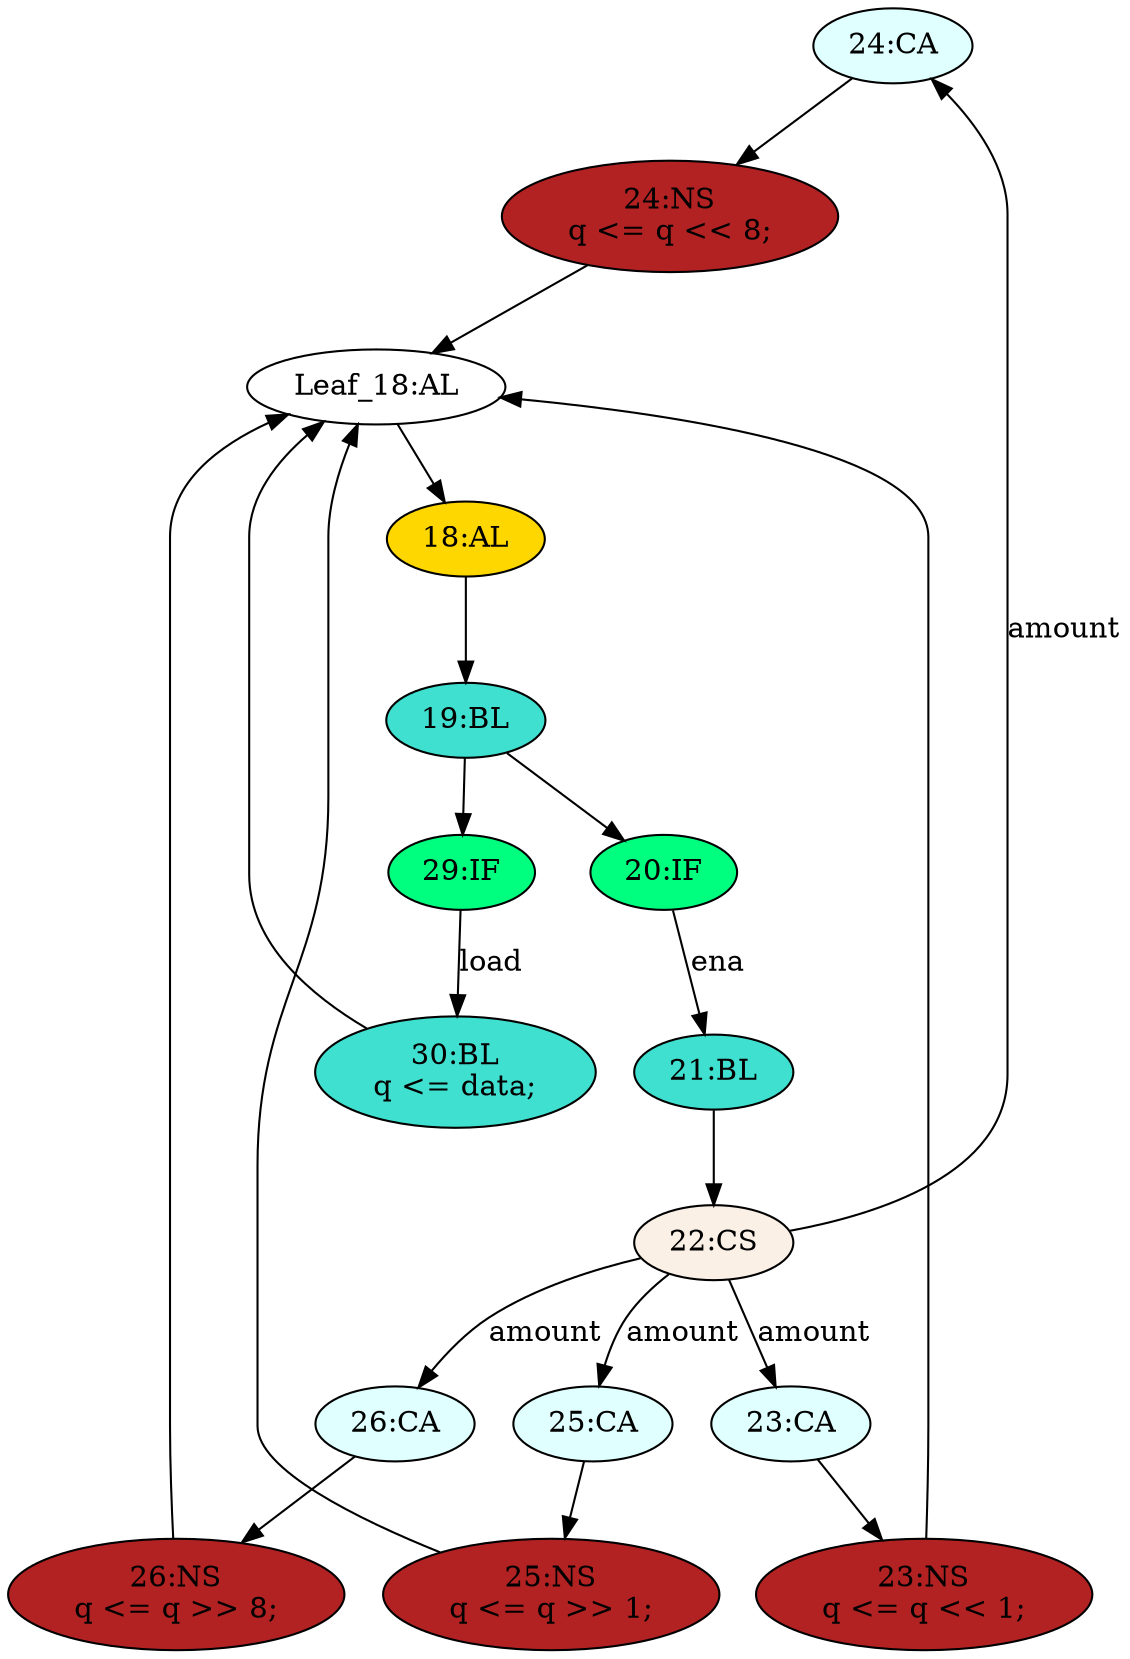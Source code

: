 strict digraph "compose( ,  )" {
	node [label="\N"];
	"24:CA"	[ast="<pyverilog.vparser.ast.Case object at 0x7fe3f92b1450>",
		fillcolor=lightcyan,
		label="24:CA",
		statements="[]",
		style=filled,
		typ=Case];
	"24:NS"	[ast="<pyverilog.vparser.ast.NonblockingSubstitution object at 0x7fe3f92bd610>",
		fillcolor=firebrick,
		label="24:NS
q <= q << 8;",
		statements="[<pyverilog.vparser.ast.NonblockingSubstitution object at 0x7fe3f92bd610>]",
		style=filled,
		typ=NonblockingSubstitution];
	"24:CA" -> "24:NS"	[cond="[]",
		lineno=None];
	"21:BL"	[ast="<pyverilog.vparser.ast.Block object at 0x7fe3f92a3110>",
		fillcolor=turquoise,
		label="21:BL",
		statements="[]",
		style=filled,
		typ=Block];
	"22:CS"	[ast="<pyverilog.vparser.ast.CaseStatement object at 0x7fe3f92a6950>",
		fillcolor=linen,
		label="22:CS",
		statements="[]",
		style=filled,
		typ=CaseStatement];
	"21:BL" -> "22:CS"	[cond="[]",
		lineno=None];
	"23:NS"	[ast="<pyverilog.vparser.ast.NonblockingSubstitution object at 0x7fe3f924e4d0>",
		fillcolor=firebrick,
		label="23:NS
q <= q << 1;",
		statements="[<pyverilog.vparser.ast.NonblockingSubstitution object at 0x7fe3f924e4d0>]",
		style=filled,
		typ=NonblockingSubstitution];
	"Leaf_18:AL"	[def_var="['q']",
		label="Leaf_18:AL"];
	"23:NS" -> "Leaf_18:AL"	[cond="[]",
		lineno=None];
	"29:IF"	[ast="<pyverilog.vparser.ast.IfStatement object at 0x7fe3f93dee10>",
		fillcolor=springgreen,
		label="29:IF",
		statements="[]",
		style=filled,
		typ=IfStatement];
	"30:BL"	[ast="<pyverilog.vparser.ast.Block object at 0x7fe3f93207d0>",
		fillcolor=turquoise,
		label="30:BL
q <= data;",
		statements="[<pyverilog.vparser.ast.NonblockingSubstitution object at 0x7fe3f9320450>]",
		style=filled,
		typ=Block];
	"29:IF" -> "30:BL"	[cond="['load']",
		label=load,
		lineno=29];
	"26:NS"	[ast="<pyverilog.vparser.ast.NonblockingSubstitution object at 0x7fe3f96c1610>",
		fillcolor=firebrick,
		label="26:NS
q <= q >> 8;",
		statements="[<pyverilog.vparser.ast.NonblockingSubstitution object at 0x7fe3f96c1610>]",
		style=filled,
		typ=NonblockingSubstitution];
	"26:NS" -> "Leaf_18:AL"	[cond="[]",
		lineno=None];
	"19:BL"	[ast="<pyverilog.vparser.ast.Block object at 0x7fe3fab3f450>",
		fillcolor=turquoise,
		label="19:BL",
		statements="[]",
		style=filled,
		typ=Block];
	"19:BL" -> "29:IF"	[cond="[]",
		lineno=None];
	"20:IF"	[ast="<pyverilog.vparser.ast.IfStatement object at 0x7fe3fd1c5d10>",
		fillcolor=springgreen,
		label="20:IF",
		statements="[]",
		style=filled,
		typ=IfStatement];
	"19:BL" -> "20:IF"	[cond="[]",
		lineno=None];
	"18:AL"	[ast="<pyverilog.vparser.ast.Always object at 0x7fe3f92b71d0>",
		clk_sens=True,
		fillcolor=gold,
		label="18:AL",
		sens="['clk']",
		statements="[]",
		style=filled,
		typ=Always,
		use_var="['load', 'q', 'amount', 'data', 'ena']"];
	"Leaf_18:AL" -> "18:AL";
	"20:IF" -> "21:BL"	[cond="['ena']",
		label=ena,
		lineno=20];
	"25:NS"	[ast="<pyverilog.vparser.ast.NonblockingSubstitution object at 0x7fe3f92a6ad0>",
		fillcolor=firebrick,
		label="25:NS
q <= q >> 1;",
		statements="[<pyverilog.vparser.ast.NonblockingSubstitution object at 0x7fe3f92a6ad0>]",
		style=filled,
		typ=NonblockingSubstitution];
	"25:NS" -> "Leaf_18:AL"	[cond="[]",
		lineno=None];
	"30:BL" -> "Leaf_18:AL"	[cond="[]",
		lineno=None];
	"22:CS" -> "24:CA"	[cond="['amount']",
		label=amount,
		lineno=22];
	"26:CA"	[ast="<pyverilog.vparser.ast.Case object at 0x7fe3f92a6d10>",
		fillcolor=lightcyan,
		label="26:CA",
		statements="[]",
		style=filled,
		typ=Case];
	"22:CS" -> "26:CA"	[cond="['amount']",
		label=amount,
		lineno=22];
	"25:CA"	[ast="<pyverilog.vparser.ast.Case object at 0x7fe3f92bdd10>",
		fillcolor=lightcyan,
		label="25:CA",
		statements="[]",
		style=filled,
		typ=Case];
	"22:CS" -> "25:CA"	[cond="['amount']",
		label=amount,
		lineno=22];
	"23:CA"	[ast="<pyverilog.vparser.ast.Case object at 0x7fe3f92a3ed0>",
		fillcolor=lightcyan,
		label="23:CA",
		statements="[]",
		style=filled,
		typ=Case];
	"22:CS" -> "23:CA"	[cond="['amount']",
		label=amount,
		lineno=22];
	"24:NS" -> "Leaf_18:AL"	[cond="[]",
		lineno=None];
	"18:AL" -> "19:BL"	[cond="[]",
		lineno=None];
	"26:CA" -> "26:NS"	[cond="[]",
		lineno=None];
	"25:CA" -> "25:NS"	[cond="[]",
		lineno=None];
	"23:CA" -> "23:NS"	[cond="[]",
		lineno=None];
}
